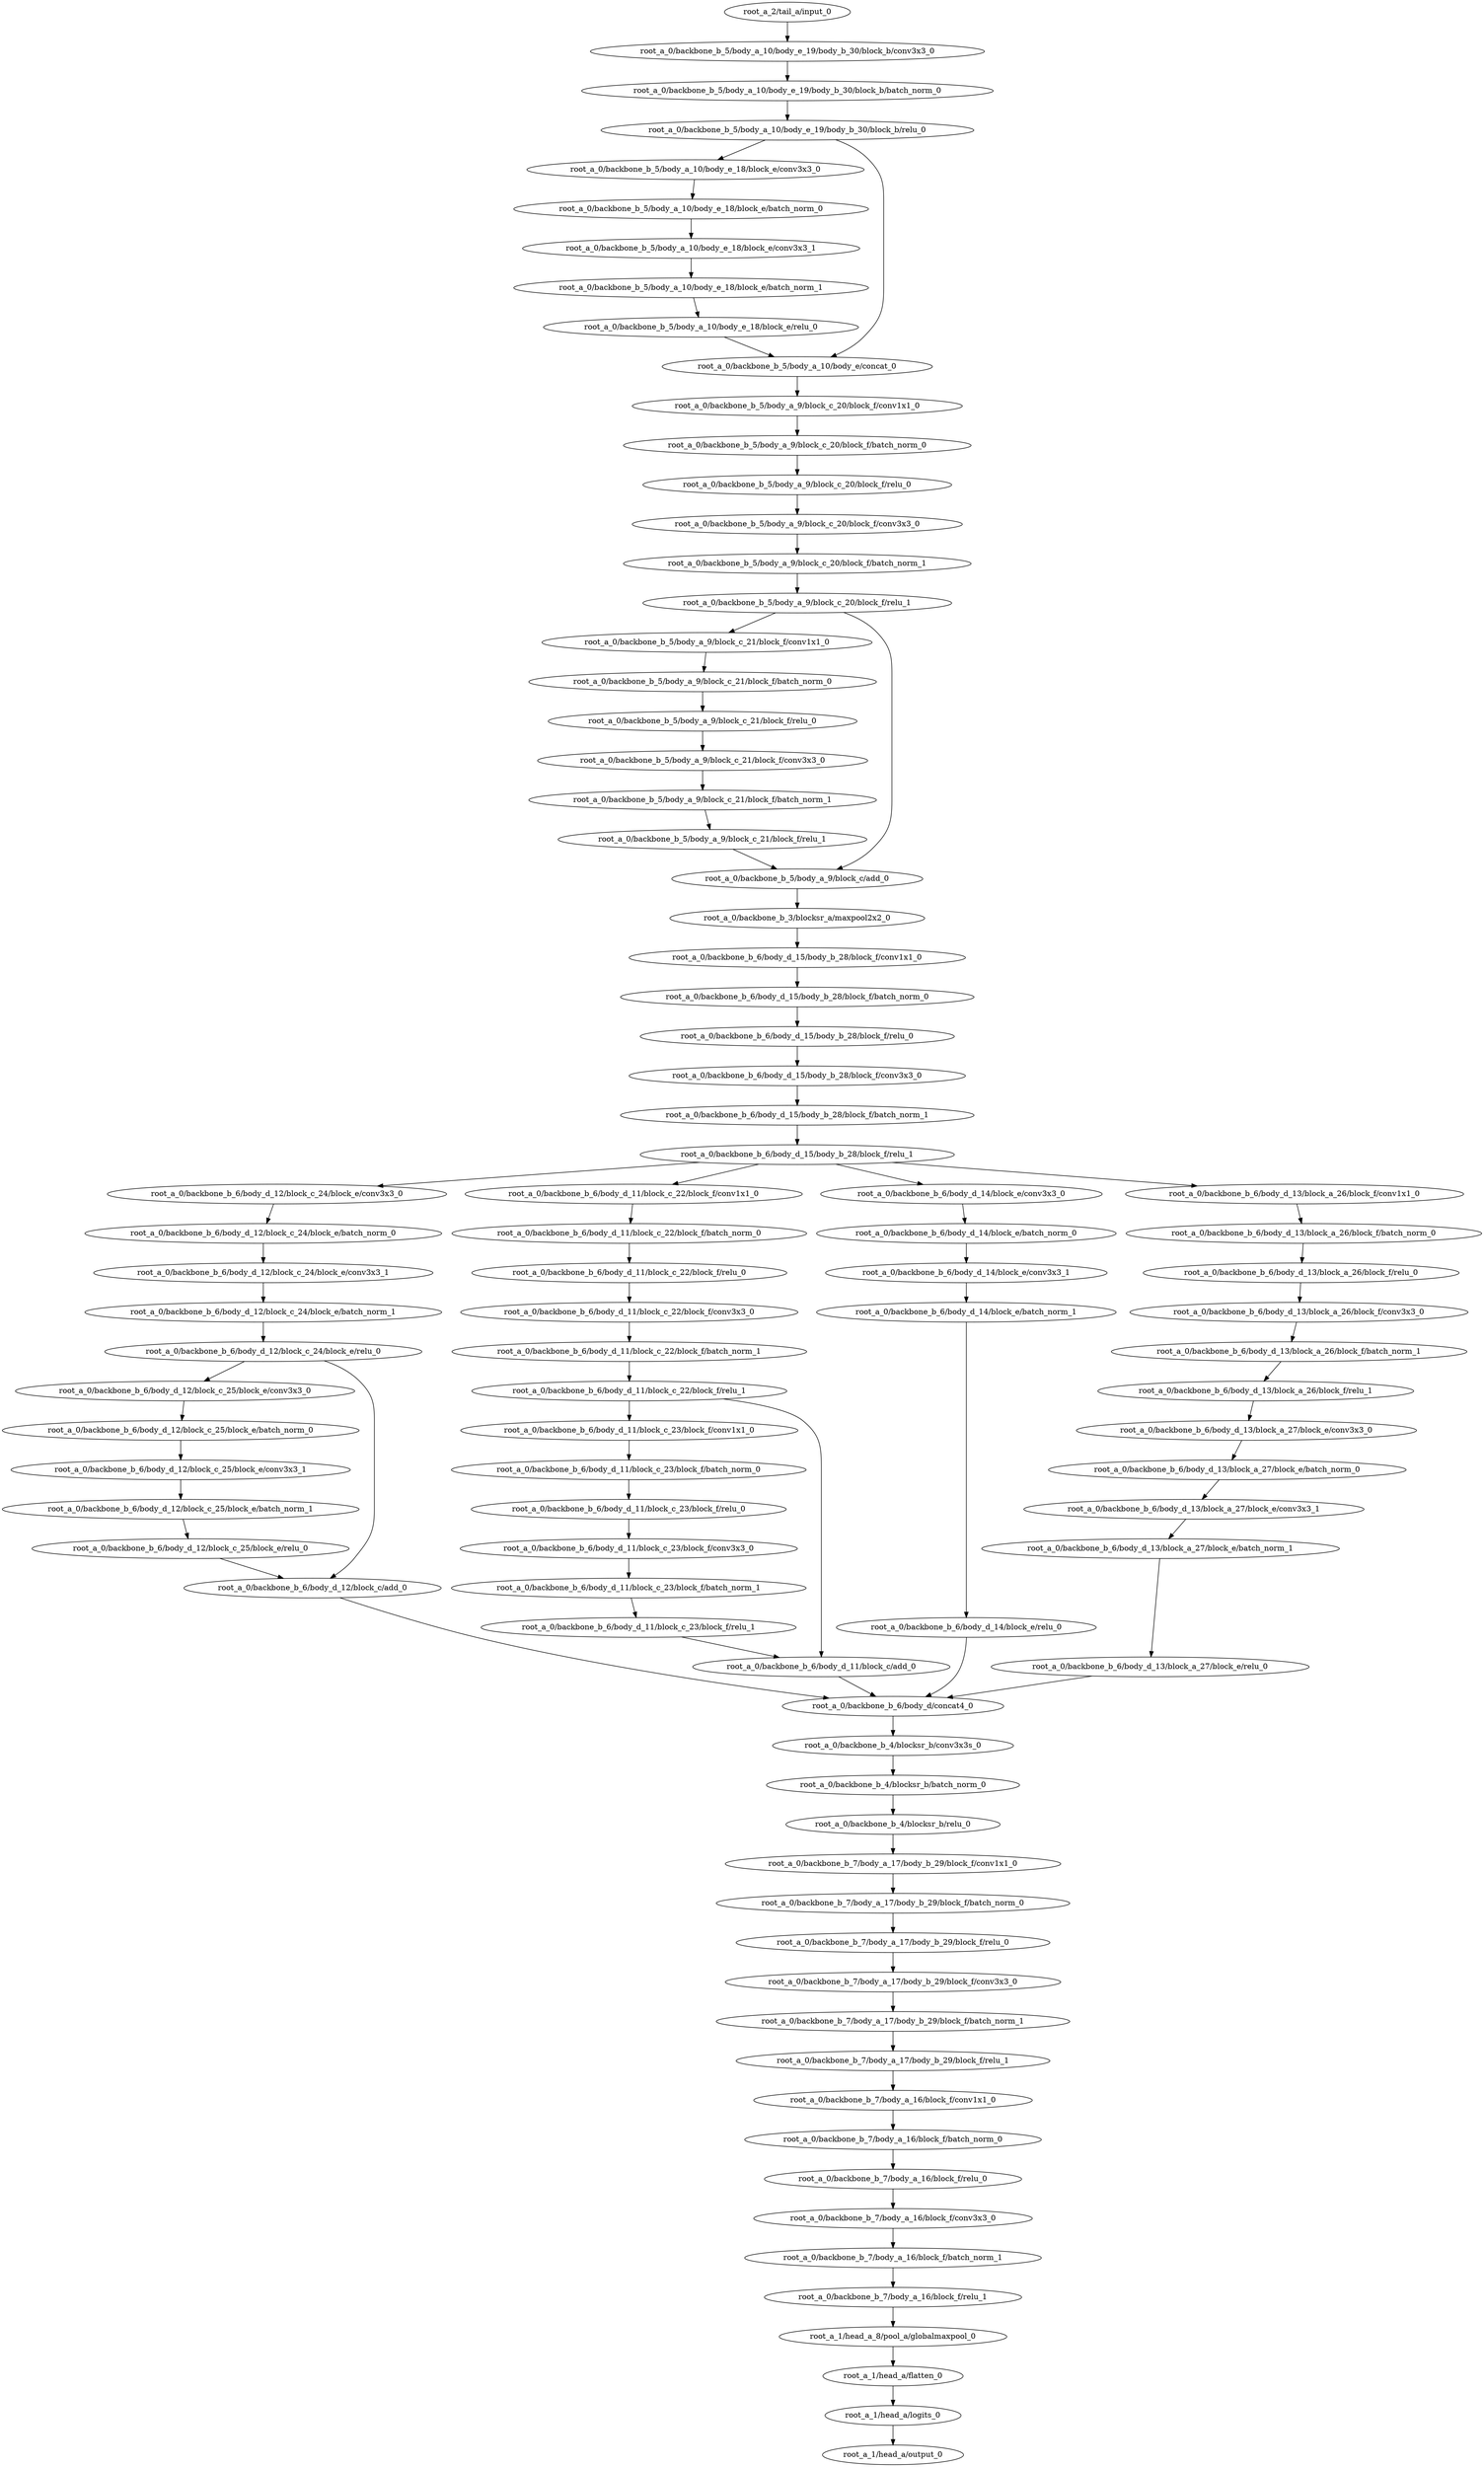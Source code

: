 digraph root_a {
	"root_a_2/tail_a/input_0"
	"root_a_0/backbone_b_5/body_a_10/body_e_19/body_b_30/block_b/conv3x3_0"
	"root_a_0/backbone_b_5/body_a_10/body_e_19/body_b_30/block_b/batch_norm_0"
	"root_a_0/backbone_b_5/body_a_10/body_e_19/body_b_30/block_b/relu_0"
	"root_a_0/backbone_b_5/body_a_10/body_e_18/block_e/conv3x3_0"
	"root_a_0/backbone_b_5/body_a_10/body_e_18/block_e/batch_norm_0"
	"root_a_0/backbone_b_5/body_a_10/body_e_18/block_e/conv3x3_1"
	"root_a_0/backbone_b_5/body_a_10/body_e_18/block_e/batch_norm_1"
	"root_a_0/backbone_b_5/body_a_10/body_e_18/block_e/relu_0"
	"root_a_0/backbone_b_5/body_a_10/body_e/concat_0"
	"root_a_0/backbone_b_5/body_a_9/block_c_20/block_f/conv1x1_0"
	"root_a_0/backbone_b_5/body_a_9/block_c_20/block_f/batch_norm_0"
	"root_a_0/backbone_b_5/body_a_9/block_c_20/block_f/relu_0"
	"root_a_0/backbone_b_5/body_a_9/block_c_20/block_f/conv3x3_0"
	"root_a_0/backbone_b_5/body_a_9/block_c_20/block_f/batch_norm_1"
	"root_a_0/backbone_b_5/body_a_9/block_c_20/block_f/relu_1"
	"root_a_0/backbone_b_5/body_a_9/block_c_21/block_f/conv1x1_0"
	"root_a_0/backbone_b_5/body_a_9/block_c_21/block_f/batch_norm_0"
	"root_a_0/backbone_b_5/body_a_9/block_c_21/block_f/relu_0"
	"root_a_0/backbone_b_5/body_a_9/block_c_21/block_f/conv3x3_0"
	"root_a_0/backbone_b_5/body_a_9/block_c_21/block_f/batch_norm_1"
	"root_a_0/backbone_b_5/body_a_9/block_c_21/block_f/relu_1"
	"root_a_0/backbone_b_5/body_a_9/block_c/add_0"
	"root_a_0/backbone_b_3/blocksr_a/maxpool2x2_0"
	"root_a_0/backbone_b_6/body_d_15/body_b_28/block_f/conv1x1_0"
	"root_a_0/backbone_b_6/body_d_15/body_b_28/block_f/batch_norm_0"
	"root_a_0/backbone_b_6/body_d_15/body_b_28/block_f/relu_0"
	"root_a_0/backbone_b_6/body_d_15/body_b_28/block_f/conv3x3_0"
	"root_a_0/backbone_b_6/body_d_15/body_b_28/block_f/batch_norm_1"
	"root_a_0/backbone_b_6/body_d_15/body_b_28/block_f/relu_1"
	"root_a_0/backbone_b_6/body_d_12/block_c_24/block_e/conv3x3_0"
	"root_a_0/backbone_b_6/body_d_12/block_c_24/block_e/batch_norm_0"
	"root_a_0/backbone_b_6/body_d_12/block_c_24/block_e/conv3x3_1"
	"root_a_0/backbone_b_6/body_d_12/block_c_24/block_e/batch_norm_1"
	"root_a_0/backbone_b_6/body_d_12/block_c_24/block_e/relu_0"
	"root_a_0/backbone_b_6/body_d_12/block_c_25/block_e/conv3x3_0"
	"root_a_0/backbone_b_6/body_d_12/block_c_25/block_e/batch_norm_0"
	"root_a_0/backbone_b_6/body_d_12/block_c_25/block_e/conv3x3_1"
	"root_a_0/backbone_b_6/body_d_12/block_c_25/block_e/batch_norm_1"
	"root_a_0/backbone_b_6/body_d_12/block_c_25/block_e/relu_0"
	"root_a_0/backbone_b_6/body_d_12/block_c/add_0"
	"root_a_0/backbone_b_6/body_d_11/block_c_22/block_f/conv1x1_0"
	"root_a_0/backbone_b_6/body_d_11/block_c_22/block_f/batch_norm_0"
	"root_a_0/backbone_b_6/body_d_11/block_c_22/block_f/relu_0"
	"root_a_0/backbone_b_6/body_d_11/block_c_22/block_f/conv3x3_0"
	"root_a_0/backbone_b_6/body_d_11/block_c_22/block_f/batch_norm_1"
	"root_a_0/backbone_b_6/body_d_11/block_c_22/block_f/relu_1"
	"root_a_0/backbone_b_6/body_d_11/block_c_23/block_f/conv1x1_0"
	"root_a_0/backbone_b_6/body_d_11/block_c_23/block_f/batch_norm_0"
	"root_a_0/backbone_b_6/body_d_11/block_c_23/block_f/relu_0"
	"root_a_0/backbone_b_6/body_d_11/block_c_23/block_f/conv3x3_0"
	"root_a_0/backbone_b_6/body_d_11/block_c_23/block_f/batch_norm_1"
	"root_a_0/backbone_b_6/body_d_11/block_c_23/block_f/relu_1"
	"root_a_0/backbone_b_6/body_d_11/block_c/add_0"
	"root_a_0/backbone_b_6/body_d_14/block_e/conv3x3_0"
	"root_a_0/backbone_b_6/body_d_14/block_e/batch_norm_0"
	"root_a_0/backbone_b_6/body_d_14/block_e/conv3x3_1"
	"root_a_0/backbone_b_6/body_d_14/block_e/batch_norm_1"
	"root_a_0/backbone_b_6/body_d_14/block_e/relu_0"
	"root_a_0/backbone_b_6/body_d_13/block_a_26/block_f/conv1x1_0"
	"root_a_0/backbone_b_6/body_d_13/block_a_26/block_f/batch_norm_0"
	"root_a_0/backbone_b_6/body_d_13/block_a_26/block_f/relu_0"
	"root_a_0/backbone_b_6/body_d_13/block_a_26/block_f/conv3x3_0"
	"root_a_0/backbone_b_6/body_d_13/block_a_26/block_f/batch_norm_1"
	"root_a_0/backbone_b_6/body_d_13/block_a_26/block_f/relu_1"
	"root_a_0/backbone_b_6/body_d_13/block_a_27/block_e/conv3x3_0"
	"root_a_0/backbone_b_6/body_d_13/block_a_27/block_e/batch_norm_0"
	"root_a_0/backbone_b_6/body_d_13/block_a_27/block_e/conv3x3_1"
	"root_a_0/backbone_b_6/body_d_13/block_a_27/block_e/batch_norm_1"
	"root_a_0/backbone_b_6/body_d_13/block_a_27/block_e/relu_0"
	"root_a_0/backbone_b_6/body_d/concat4_0"
	"root_a_0/backbone_b_4/blocksr_b/conv3x3s_0"
	"root_a_0/backbone_b_4/blocksr_b/batch_norm_0"
	"root_a_0/backbone_b_4/blocksr_b/relu_0"
	"root_a_0/backbone_b_7/body_a_17/body_b_29/block_f/conv1x1_0"
	"root_a_0/backbone_b_7/body_a_17/body_b_29/block_f/batch_norm_0"
	"root_a_0/backbone_b_7/body_a_17/body_b_29/block_f/relu_0"
	"root_a_0/backbone_b_7/body_a_17/body_b_29/block_f/conv3x3_0"
	"root_a_0/backbone_b_7/body_a_17/body_b_29/block_f/batch_norm_1"
	"root_a_0/backbone_b_7/body_a_17/body_b_29/block_f/relu_1"
	"root_a_0/backbone_b_7/body_a_16/block_f/conv1x1_0"
	"root_a_0/backbone_b_7/body_a_16/block_f/batch_norm_0"
	"root_a_0/backbone_b_7/body_a_16/block_f/relu_0"
	"root_a_0/backbone_b_7/body_a_16/block_f/conv3x3_0"
	"root_a_0/backbone_b_7/body_a_16/block_f/batch_norm_1"
	"root_a_0/backbone_b_7/body_a_16/block_f/relu_1"
	"root_a_1/head_a_8/pool_a/globalmaxpool_0"
	"root_a_1/head_a/flatten_0"
	"root_a_1/head_a/logits_0"
	"root_a_1/head_a/output_0"

	"root_a_2/tail_a/input_0" -> "root_a_0/backbone_b_5/body_a_10/body_e_19/body_b_30/block_b/conv3x3_0"
	"root_a_0/backbone_b_5/body_a_10/body_e_19/body_b_30/block_b/conv3x3_0" -> "root_a_0/backbone_b_5/body_a_10/body_e_19/body_b_30/block_b/batch_norm_0"
	"root_a_0/backbone_b_5/body_a_10/body_e_19/body_b_30/block_b/batch_norm_0" -> "root_a_0/backbone_b_5/body_a_10/body_e_19/body_b_30/block_b/relu_0"
	"root_a_0/backbone_b_5/body_a_10/body_e_19/body_b_30/block_b/relu_0" -> "root_a_0/backbone_b_5/body_a_10/body_e_18/block_e/conv3x3_0"
	"root_a_0/backbone_b_5/body_a_10/body_e_18/block_e/conv3x3_0" -> "root_a_0/backbone_b_5/body_a_10/body_e_18/block_e/batch_norm_0"
	"root_a_0/backbone_b_5/body_a_10/body_e_18/block_e/batch_norm_0" -> "root_a_0/backbone_b_5/body_a_10/body_e_18/block_e/conv3x3_1"
	"root_a_0/backbone_b_5/body_a_10/body_e_18/block_e/conv3x3_1" -> "root_a_0/backbone_b_5/body_a_10/body_e_18/block_e/batch_norm_1"
	"root_a_0/backbone_b_5/body_a_10/body_e_18/block_e/batch_norm_1" -> "root_a_0/backbone_b_5/body_a_10/body_e_18/block_e/relu_0"
	"root_a_0/backbone_b_5/body_a_10/body_e_19/body_b_30/block_b/relu_0" -> "root_a_0/backbone_b_5/body_a_10/body_e/concat_0"
	"root_a_0/backbone_b_5/body_a_10/body_e_18/block_e/relu_0" -> "root_a_0/backbone_b_5/body_a_10/body_e/concat_0"
	"root_a_0/backbone_b_5/body_a_10/body_e/concat_0" -> "root_a_0/backbone_b_5/body_a_9/block_c_20/block_f/conv1x1_0"
	"root_a_0/backbone_b_5/body_a_9/block_c_20/block_f/conv1x1_0" -> "root_a_0/backbone_b_5/body_a_9/block_c_20/block_f/batch_norm_0"
	"root_a_0/backbone_b_5/body_a_9/block_c_20/block_f/batch_norm_0" -> "root_a_0/backbone_b_5/body_a_9/block_c_20/block_f/relu_0"
	"root_a_0/backbone_b_5/body_a_9/block_c_20/block_f/relu_0" -> "root_a_0/backbone_b_5/body_a_9/block_c_20/block_f/conv3x3_0"
	"root_a_0/backbone_b_5/body_a_9/block_c_20/block_f/conv3x3_0" -> "root_a_0/backbone_b_5/body_a_9/block_c_20/block_f/batch_norm_1"
	"root_a_0/backbone_b_5/body_a_9/block_c_20/block_f/batch_norm_1" -> "root_a_0/backbone_b_5/body_a_9/block_c_20/block_f/relu_1"
	"root_a_0/backbone_b_5/body_a_9/block_c_20/block_f/relu_1" -> "root_a_0/backbone_b_5/body_a_9/block_c_21/block_f/conv1x1_0"
	"root_a_0/backbone_b_5/body_a_9/block_c_21/block_f/conv1x1_0" -> "root_a_0/backbone_b_5/body_a_9/block_c_21/block_f/batch_norm_0"
	"root_a_0/backbone_b_5/body_a_9/block_c_21/block_f/batch_norm_0" -> "root_a_0/backbone_b_5/body_a_9/block_c_21/block_f/relu_0"
	"root_a_0/backbone_b_5/body_a_9/block_c_21/block_f/relu_0" -> "root_a_0/backbone_b_5/body_a_9/block_c_21/block_f/conv3x3_0"
	"root_a_0/backbone_b_5/body_a_9/block_c_21/block_f/conv3x3_0" -> "root_a_0/backbone_b_5/body_a_9/block_c_21/block_f/batch_norm_1"
	"root_a_0/backbone_b_5/body_a_9/block_c_21/block_f/batch_norm_1" -> "root_a_0/backbone_b_5/body_a_9/block_c_21/block_f/relu_1"
	"root_a_0/backbone_b_5/body_a_9/block_c_21/block_f/relu_1" -> "root_a_0/backbone_b_5/body_a_9/block_c/add_0"
	"root_a_0/backbone_b_5/body_a_9/block_c_20/block_f/relu_1" -> "root_a_0/backbone_b_5/body_a_9/block_c/add_0"
	"root_a_0/backbone_b_5/body_a_9/block_c/add_0" -> "root_a_0/backbone_b_3/blocksr_a/maxpool2x2_0"
	"root_a_0/backbone_b_3/blocksr_a/maxpool2x2_0" -> "root_a_0/backbone_b_6/body_d_15/body_b_28/block_f/conv1x1_0"
	"root_a_0/backbone_b_6/body_d_15/body_b_28/block_f/conv1x1_0" -> "root_a_0/backbone_b_6/body_d_15/body_b_28/block_f/batch_norm_0"
	"root_a_0/backbone_b_6/body_d_15/body_b_28/block_f/batch_norm_0" -> "root_a_0/backbone_b_6/body_d_15/body_b_28/block_f/relu_0"
	"root_a_0/backbone_b_6/body_d_15/body_b_28/block_f/relu_0" -> "root_a_0/backbone_b_6/body_d_15/body_b_28/block_f/conv3x3_0"
	"root_a_0/backbone_b_6/body_d_15/body_b_28/block_f/conv3x3_0" -> "root_a_0/backbone_b_6/body_d_15/body_b_28/block_f/batch_norm_1"
	"root_a_0/backbone_b_6/body_d_15/body_b_28/block_f/batch_norm_1" -> "root_a_0/backbone_b_6/body_d_15/body_b_28/block_f/relu_1"
	"root_a_0/backbone_b_6/body_d_15/body_b_28/block_f/relu_1" -> "root_a_0/backbone_b_6/body_d_12/block_c_24/block_e/conv3x3_0"
	"root_a_0/backbone_b_6/body_d_12/block_c_24/block_e/conv3x3_0" -> "root_a_0/backbone_b_6/body_d_12/block_c_24/block_e/batch_norm_0"
	"root_a_0/backbone_b_6/body_d_12/block_c_24/block_e/batch_norm_0" -> "root_a_0/backbone_b_6/body_d_12/block_c_24/block_e/conv3x3_1"
	"root_a_0/backbone_b_6/body_d_12/block_c_24/block_e/conv3x3_1" -> "root_a_0/backbone_b_6/body_d_12/block_c_24/block_e/batch_norm_1"
	"root_a_0/backbone_b_6/body_d_12/block_c_24/block_e/batch_norm_1" -> "root_a_0/backbone_b_6/body_d_12/block_c_24/block_e/relu_0"
	"root_a_0/backbone_b_6/body_d_12/block_c_24/block_e/relu_0" -> "root_a_0/backbone_b_6/body_d_12/block_c_25/block_e/conv3x3_0"
	"root_a_0/backbone_b_6/body_d_12/block_c_25/block_e/conv3x3_0" -> "root_a_0/backbone_b_6/body_d_12/block_c_25/block_e/batch_norm_0"
	"root_a_0/backbone_b_6/body_d_12/block_c_25/block_e/batch_norm_0" -> "root_a_0/backbone_b_6/body_d_12/block_c_25/block_e/conv3x3_1"
	"root_a_0/backbone_b_6/body_d_12/block_c_25/block_e/conv3x3_1" -> "root_a_0/backbone_b_6/body_d_12/block_c_25/block_e/batch_norm_1"
	"root_a_0/backbone_b_6/body_d_12/block_c_25/block_e/batch_norm_1" -> "root_a_0/backbone_b_6/body_d_12/block_c_25/block_e/relu_0"
	"root_a_0/backbone_b_6/body_d_12/block_c_24/block_e/relu_0" -> "root_a_0/backbone_b_6/body_d_12/block_c/add_0"
	"root_a_0/backbone_b_6/body_d_12/block_c_25/block_e/relu_0" -> "root_a_0/backbone_b_6/body_d_12/block_c/add_0"
	"root_a_0/backbone_b_6/body_d_15/body_b_28/block_f/relu_1" -> "root_a_0/backbone_b_6/body_d_11/block_c_22/block_f/conv1x1_0"
	"root_a_0/backbone_b_6/body_d_11/block_c_22/block_f/conv1x1_0" -> "root_a_0/backbone_b_6/body_d_11/block_c_22/block_f/batch_norm_0"
	"root_a_0/backbone_b_6/body_d_11/block_c_22/block_f/batch_norm_0" -> "root_a_0/backbone_b_6/body_d_11/block_c_22/block_f/relu_0"
	"root_a_0/backbone_b_6/body_d_11/block_c_22/block_f/relu_0" -> "root_a_0/backbone_b_6/body_d_11/block_c_22/block_f/conv3x3_0"
	"root_a_0/backbone_b_6/body_d_11/block_c_22/block_f/conv3x3_0" -> "root_a_0/backbone_b_6/body_d_11/block_c_22/block_f/batch_norm_1"
	"root_a_0/backbone_b_6/body_d_11/block_c_22/block_f/batch_norm_1" -> "root_a_0/backbone_b_6/body_d_11/block_c_22/block_f/relu_1"
	"root_a_0/backbone_b_6/body_d_11/block_c_22/block_f/relu_1" -> "root_a_0/backbone_b_6/body_d_11/block_c_23/block_f/conv1x1_0"
	"root_a_0/backbone_b_6/body_d_11/block_c_23/block_f/conv1x1_0" -> "root_a_0/backbone_b_6/body_d_11/block_c_23/block_f/batch_norm_0"
	"root_a_0/backbone_b_6/body_d_11/block_c_23/block_f/batch_norm_0" -> "root_a_0/backbone_b_6/body_d_11/block_c_23/block_f/relu_0"
	"root_a_0/backbone_b_6/body_d_11/block_c_23/block_f/relu_0" -> "root_a_0/backbone_b_6/body_d_11/block_c_23/block_f/conv3x3_0"
	"root_a_0/backbone_b_6/body_d_11/block_c_23/block_f/conv3x3_0" -> "root_a_0/backbone_b_6/body_d_11/block_c_23/block_f/batch_norm_1"
	"root_a_0/backbone_b_6/body_d_11/block_c_23/block_f/batch_norm_1" -> "root_a_0/backbone_b_6/body_d_11/block_c_23/block_f/relu_1"
	"root_a_0/backbone_b_6/body_d_11/block_c_23/block_f/relu_1" -> "root_a_0/backbone_b_6/body_d_11/block_c/add_0"
	"root_a_0/backbone_b_6/body_d_11/block_c_22/block_f/relu_1" -> "root_a_0/backbone_b_6/body_d_11/block_c/add_0"
	"root_a_0/backbone_b_6/body_d_15/body_b_28/block_f/relu_1" -> "root_a_0/backbone_b_6/body_d_14/block_e/conv3x3_0"
	"root_a_0/backbone_b_6/body_d_14/block_e/conv3x3_0" -> "root_a_0/backbone_b_6/body_d_14/block_e/batch_norm_0"
	"root_a_0/backbone_b_6/body_d_14/block_e/batch_norm_0" -> "root_a_0/backbone_b_6/body_d_14/block_e/conv3x3_1"
	"root_a_0/backbone_b_6/body_d_14/block_e/conv3x3_1" -> "root_a_0/backbone_b_6/body_d_14/block_e/batch_norm_1"
	"root_a_0/backbone_b_6/body_d_14/block_e/batch_norm_1" -> "root_a_0/backbone_b_6/body_d_14/block_e/relu_0"
	"root_a_0/backbone_b_6/body_d_15/body_b_28/block_f/relu_1" -> "root_a_0/backbone_b_6/body_d_13/block_a_26/block_f/conv1x1_0"
	"root_a_0/backbone_b_6/body_d_13/block_a_26/block_f/conv1x1_0" -> "root_a_0/backbone_b_6/body_d_13/block_a_26/block_f/batch_norm_0"
	"root_a_0/backbone_b_6/body_d_13/block_a_26/block_f/batch_norm_0" -> "root_a_0/backbone_b_6/body_d_13/block_a_26/block_f/relu_0"
	"root_a_0/backbone_b_6/body_d_13/block_a_26/block_f/relu_0" -> "root_a_0/backbone_b_6/body_d_13/block_a_26/block_f/conv3x3_0"
	"root_a_0/backbone_b_6/body_d_13/block_a_26/block_f/conv3x3_0" -> "root_a_0/backbone_b_6/body_d_13/block_a_26/block_f/batch_norm_1"
	"root_a_0/backbone_b_6/body_d_13/block_a_26/block_f/batch_norm_1" -> "root_a_0/backbone_b_6/body_d_13/block_a_26/block_f/relu_1"
	"root_a_0/backbone_b_6/body_d_13/block_a_26/block_f/relu_1" -> "root_a_0/backbone_b_6/body_d_13/block_a_27/block_e/conv3x3_0"
	"root_a_0/backbone_b_6/body_d_13/block_a_27/block_e/conv3x3_0" -> "root_a_0/backbone_b_6/body_d_13/block_a_27/block_e/batch_norm_0"
	"root_a_0/backbone_b_6/body_d_13/block_a_27/block_e/batch_norm_0" -> "root_a_0/backbone_b_6/body_d_13/block_a_27/block_e/conv3x3_1"
	"root_a_0/backbone_b_6/body_d_13/block_a_27/block_e/conv3x3_1" -> "root_a_0/backbone_b_6/body_d_13/block_a_27/block_e/batch_norm_1"
	"root_a_0/backbone_b_6/body_d_13/block_a_27/block_e/batch_norm_1" -> "root_a_0/backbone_b_6/body_d_13/block_a_27/block_e/relu_0"
	"root_a_0/backbone_b_6/body_d_12/block_c/add_0" -> "root_a_0/backbone_b_6/body_d/concat4_0"
	"root_a_0/backbone_b_6/body_d_11/block_c/add_0" -> "root_a_0/backbone_b_6/body_d/concat4_0"
	"root_a_0/backbone_b_6/body_d_14/block_e/relu_0" -> "root_a_0/backbone_b_6/body_d/concat4_0"
	"root_a_0/backbone_b_6/body_d_13/block_a_27/block_e/relu_0" -> "root_a_0/backbone_b_6/body_d/concat4_0"
	"root_a_0/backbone_b_6/body_d/concat4_0" -> "root_a_0/backbone_b_4/blocksr_b/conv3x3s_0"
	"root_a_0/backbone_b_4/blocksr_b/conv3x3s_0" -> "root_a_0/backbone_b_4/blocksr_b/batch_norm_0"
	"root_a_0/backbone_b_4/blocksr_b/batch_norm_0" -> "root_a_0/backbone_b_4/blocksr_b/relu_0"
	"root_a_0/backbone_b_4/blocksr_b/relu_0" -> "root_a_0/backbone_b_7/body_a_17/body_b_29/block_f/conv1x1_0"
	"root_a_0/backbone_b_7/body_a_17/body_b_29/block_f/conv1x1_0" -> "root_a_0/backbone_b_7/body_a_17/body_b_29/block_f/batch_norm_0"
	"root_a_0/backbone_b_7/body_a_17/body_b_29/block_f/batch_norm_0" -> "root_a_0/backbone_b_7/body_a_17/body_b_29/block_f/relu_0"
	"root_a_0/backbone_b_7/body_a_17/body_b_29/block_f/relu_0" -> "root_a_0/backbone_b_7/body_a_17/body_b_29/block_f/conv3x3_0"
	"root_a_0/backbone_b_7/body_a_17/body_b_29/block_f/conv3x3_0" -> "root_a_0/backbone_b_7/body_a_17/body_b_29/block_f/batch_norm_1"
	"root_a_0/backbone_b_7/body_a_17/body_b_29/block_f/batch_norm_1" -> "root_a_0/backbone_b_7/body_a_17/body_b_29/block_f/relu_1"
	"root_a_0/backbone_b_7/body_a_17/body_b_29/block_f/relu_1" -> "root_a_0/backbone_b_7/body_a_16/block_f/conv1x1_0"
	"root_a_0/backbone_b_7/body_a_16/block_f/conv1x1_0" -> "root_a_0/backbone_b_7/body_a_16/block_f/batch_norm_0"
	"root_a_0/backbone_b_7/body_a_16/block_f/batch_norm_0" -> "root_a_0/backbone_b_7/body_a_16/block_f/relu_0"
	"root_a_0/backbone_b_7/body_a_16/block_f/relu_0" -> "root_a_0/backbone_b_7/body_a_16/block_f/conv3x3_0"
	"root_a_0/backbone_b_7/body_a_16/block_f/conv3x3_0" -> "root_a_0/backbone_b_7/body_a_16/block_f/batch_norm_1"
	"root_a_0/backbone_b_7/body_a_16/block_f/batch_norm_1" -> "root_a_0/backbone_b_7/body_a_16/block_f/relu_1"
	"root_a_0/backbone_b_7/body_a_16/block_f/relu_1" -> "root_a_1/head_a_8/pool_a/globalmaxpool_0"
	"root_a_1/head_a_8/pool_a/globalmaxpool_0" -> "root_a_1/head_a/flatten_0"
	"root_a_1/head_a/flatten_0" -> "root_a_1/head_a/logits_0"
	"root_a_1/head_a/logits_0" -> "root_a_1/head_a/output_0"

}